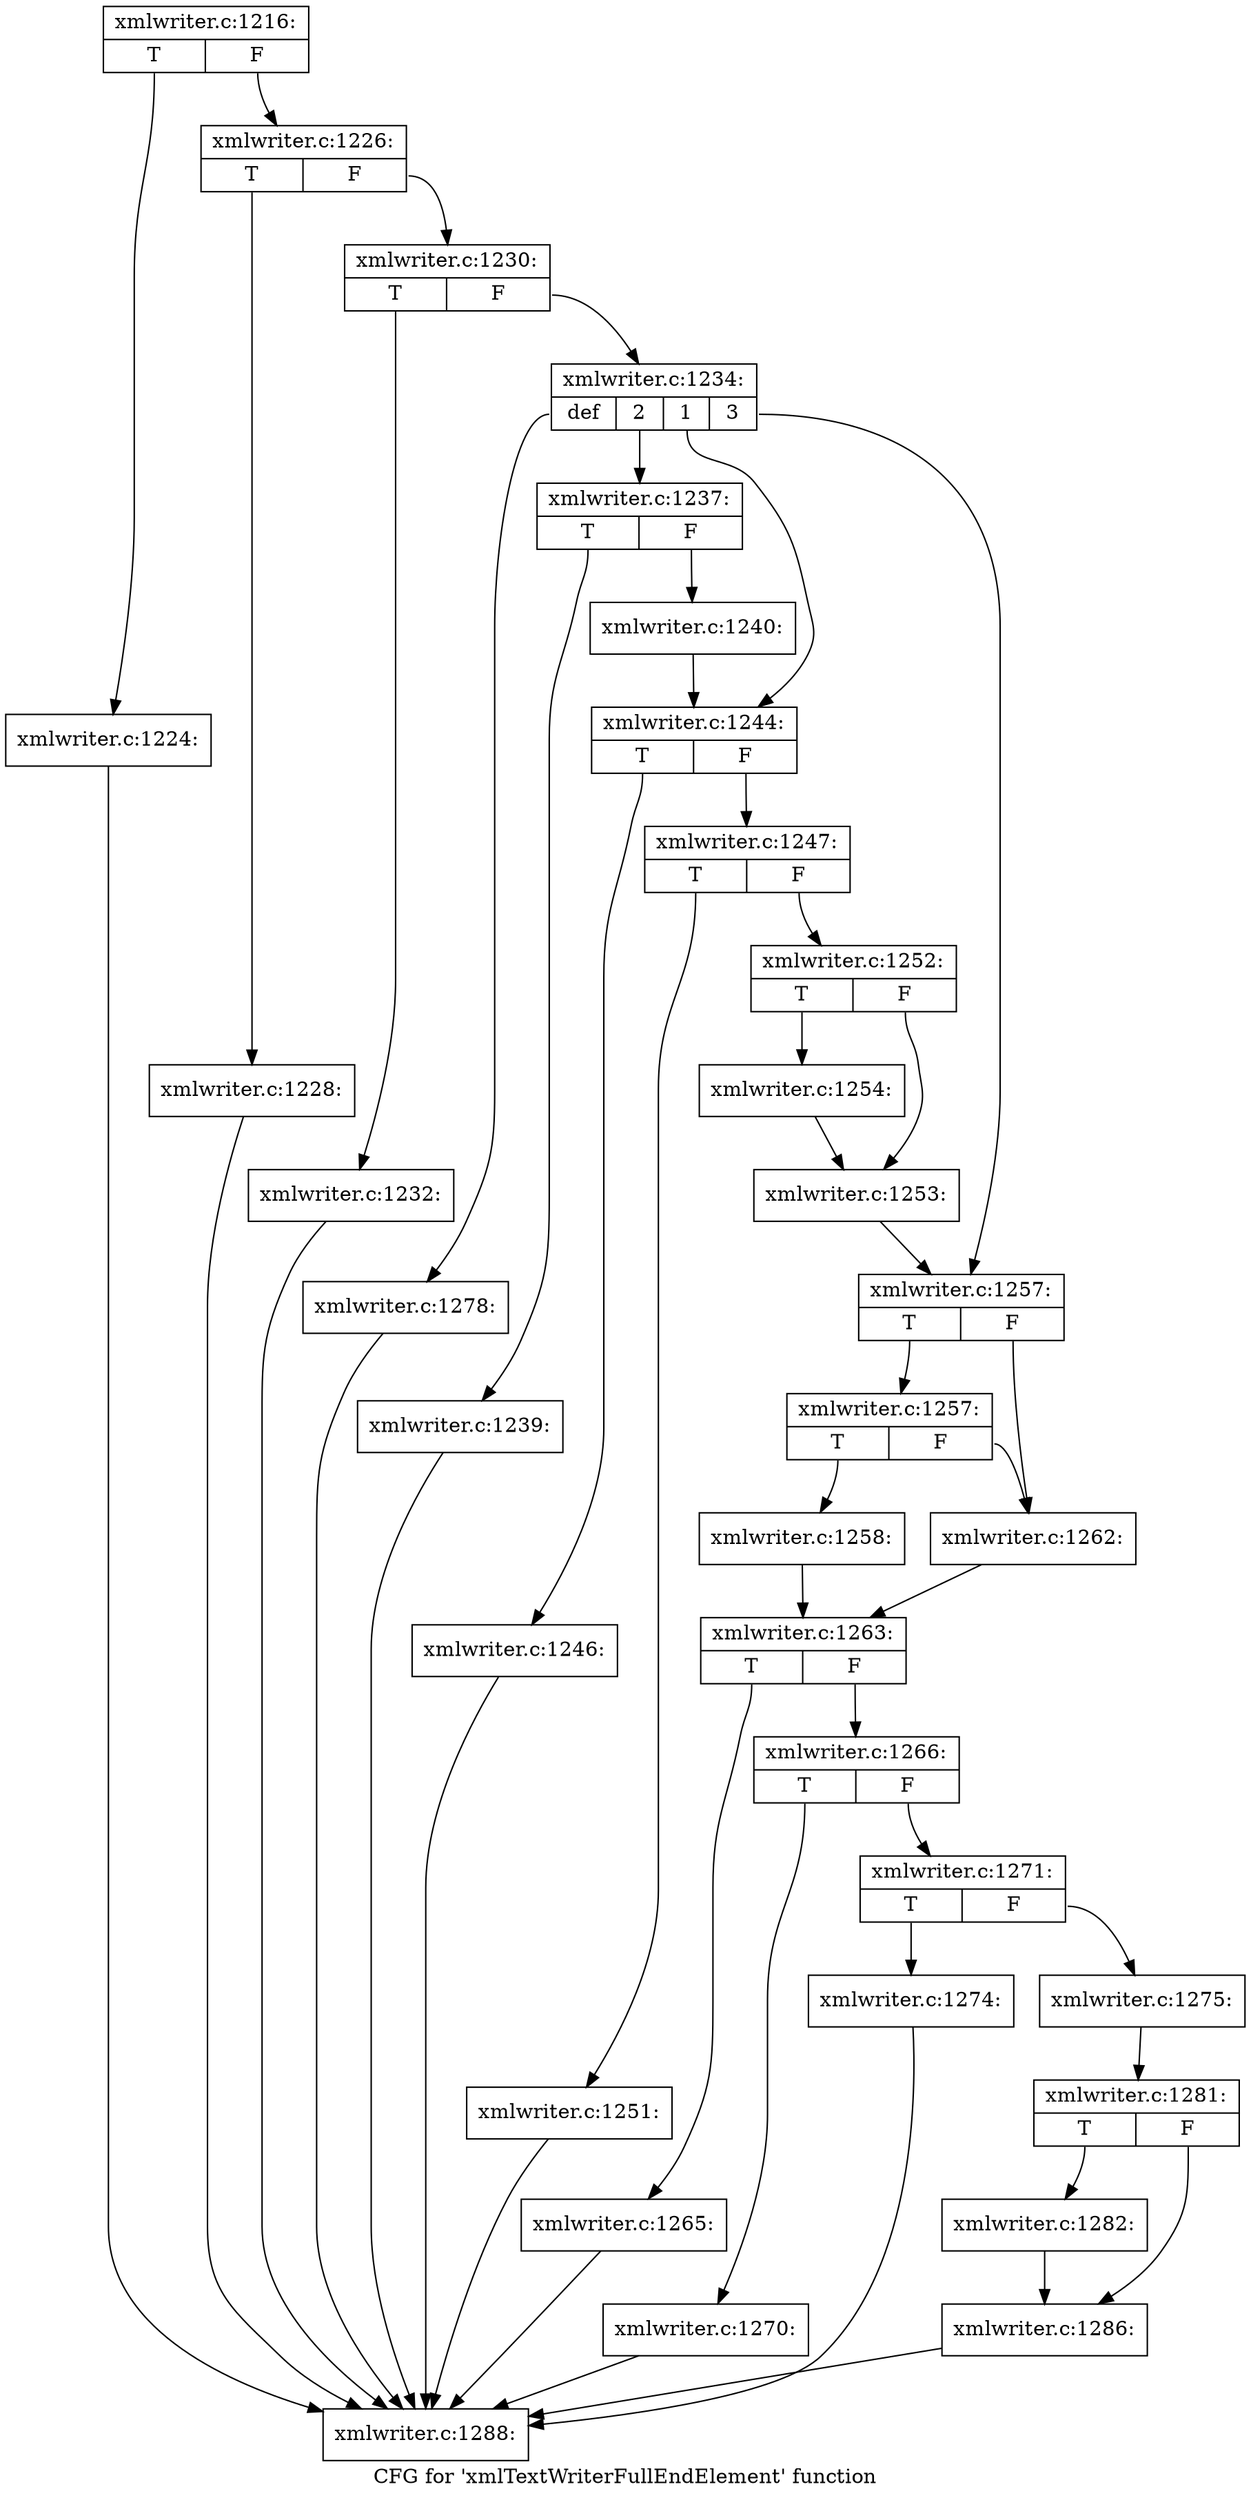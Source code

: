 digraph "CFG for 'xmlTextWriterFullEndElement' function" {
	label="CFG for 'xmlTextWriterFullEndElement' function";

	Node0x3f83120 [shape=record,label="{xmlwriter.c:1216:|{<s0>T|<s1>F}}"];
	Node0x3f83120:s0 -> Node0x3f841f0;
	Node0x3f83120:s1 -> Node0x3f84240;
	Node0x3f841f0 [shape=record,label="{xmlwriter.c:1224:}"];
	Node0x3f841f0 -> Node0x3f76810;
	Node0x3f84240 [shape=record,label="{xmlwriter.c:1226:|{<s0>T|<s1>F}}"];
	Node0x3f84240:s0 -> Node0x3f84a30;
	Node0x3f84240:s1 -> Node0x3f84a80;
	Node0x3f84a30 [shape=record,label="{xmlwriter.c:1228:}"];
	Node0x3f84a30 -> Node0x3f76810;
	Node0x3f84a80 [shape=record,label="{xmlwriter.c:1230:|{<s0>T|<s1>F}}"];
	Node0x3f84a80:s0 -> Node0x3f851d0;
	Node0x3f84a80:s1 -> Node0x3f85220;
	Node0x3f851d0 [shape=record,label="{xmlwriter.c:1232:}"];
	Node0x3f851d0 -> Node0x3f76810;
	Node0x3f85220 [shape=record,label="{xmlwriter.c:1234:|{<s0>def|<s1>2|<s2>1|<s3>3}}"];
	Node0x3f85220:s0 -> Node0x3f85960;
	Node0x3f85220:s1 -> Node0x3f85ca0;
	Node0x3f85220:s2 -> Node0x3f86650;
	Node0x3f85220:s3 -> Node0x3f88210;
	Node0x3f85ca0 [shape=record,label="{xmlwriter.c:1237:|{<s0>T|<s1>F}}"];
	Node0x3f85ca0:s0 -> Node0x3f85fc0;
	Node0x3f85ca0:s1 -> Node0x3f86010;
	Node0x3f85fc0 [shape=record,label="{xmlwriter.c:1239:}"];
	Node0x3f85fc0 -> Node0x3f76810;
	Node0x3f86010 [shape=record,label="{xmlwriter.c:1240:}"];
	Node0x3f86010 -> Node0x3f86650;
	Node0x3f86650 [shape=record,label="{xmlwriter.c:1244:|{<s0>T|<s1>F}}"];
	Node0x3f86650:s0 -> Node0x3f869d0;
	Node0x3f86650:s1 -> Node0x3f86a20;
	Node0x3f869d0 [shape=record,label="{xmlwriter.c:1246:}"];
	Node0x3f869d0 -> Node0x3f76810;
	Node0x3f86a20 [shape=record,label="{xmlwriter.c:1247:|{<s0>T|<s1>F}}"];
	Node0x3f86a20:s0 -> Node0x3f874a0;
	Node0x3f86a20:s1 -> Node0x3f874f0;
	Node0x3f874a0 [shape=record,label="{xmlwriter.c:1251:}"];
	Node0x3f874a0 -> Node0x3f76810;
	Node0x3f874f0 [shape=record,label="{xmlwriter.c:1252:|{<s0>T|<s1>F}}"];
	Node0x3f874f0:s0 -> Node0x3f87bd0;
	Node0x3f874f0:s1 -> Node0x3f87c20;
	Node0x3f87bd0 [shape=record,label="{xmlwriter.c:1254:}"];
	Node0x3f87bd0 -> Node0x3f87c20;
	Node0x3f87c20 [shape=record,label="{xmlwriter.c:1253:}"];
	Node0x3f87c20 -> Node0x3f88210;
	Node0x3f88210 [shape=record,label="{xmlwriter.c:1257:|{<s0>T|<s1>F}}"];
	Node0x3f88210:s0 -> Node0x3f88450;
	Node0x3f88210:s1 -> Node0x3f88400;
	Node0x3f88450 [shape=record,label="{xmlwriter.c:1257:|{<s0>T|<s1>F}}"];
	Node0x3f88450:s0 -> Node0x3f88360;
	Node0x3f88450:s1 -> Node0x3f88400;
	Node0x3f88360 [shape=record,label="{xmlwriter.c:1258:}"];
	Node0x3f88360 -> Node0x3f883b0;
	Node0x3f88400 [shape=record,label="{xmlwriter.c:1262:}"];
	Node0x3f88400 -> Node0x3f883b0;
	Node0x3f883b0 [shape=record,label="{xmlwriter.c:1263:|{<s0>T|<s1>F}}"];
	Node0x3f883b0:s0 -> Node0x3f89a00;
	Node0x3f883b0:s1 -> Node0x3f89a50;
	Node0x3f89a00 [shape=record,label="{xmlwriter.c:1265:}"];
	Node0x3f89a00 -> Node0x3f76810;
	Node0x3f89a50 [shape=record,label="{xmlwriter.c:1266:|{<s0>T|<s1>F}}"];
	Node0x3f89a50:s0 -> Node0x3f8a690;
	Node0x3f89a50:s1 -> Node0x3f8a6e0;
	Node0x3f8a690 [shape=record,label="{xmlwriter.c:1270:}"];
	Node0x3f8a690 -> Node0x3f76810;
	Node0x3f8a6e0 [shape=record,label="{xmlwriter.c:1271:|{<s0>T|<s1>F}}"];
	Node0x3f8a6e0:s0 -> Node0x3f8b160;
	Node0x3f8a6e0:s1 -> Node0x3f8b1b0;
	Node0x3f8b160 [shape=record,label="{xmlwriter.c:1274:}"];
	Node0x3f8b160 -> Node0x3f76810;
	Node0x3f8b1b0 [shape=record,label="{xmlwriter.c:1275:}"];
	Node0x3f8b1b0 -> Node0x3f85750;
	Node0x3f85960 [shape=record,label="{xmlwriter.c:1278:}"];
	Node0x3f85960 -> Node0x3f76810;
	Node0x3f85750 [shape=record,label="{xmlwriter.c:1281:|{<s0>T|<s1>F}}"];
	Node0x3f85750:s0 -> Node0x3f8baf0;
	Node0x3f85750:s1 -> Node0x3f8bb40;
	Node0x3f8baf0 [shape=record,label="{xmlwriter.c:1282:}"];
	Node0x3f8baf0 -> Node0x3f8bb40;
	Node0x3f8bb40 [shape=record,label="{xmlwriter.c:1286:}"];
	Node0x3f8bb40 -> Node0x3f76810;
	Node0x3f76810 [shape=record,label="{xmlwriter.c:1288:}"];
}
